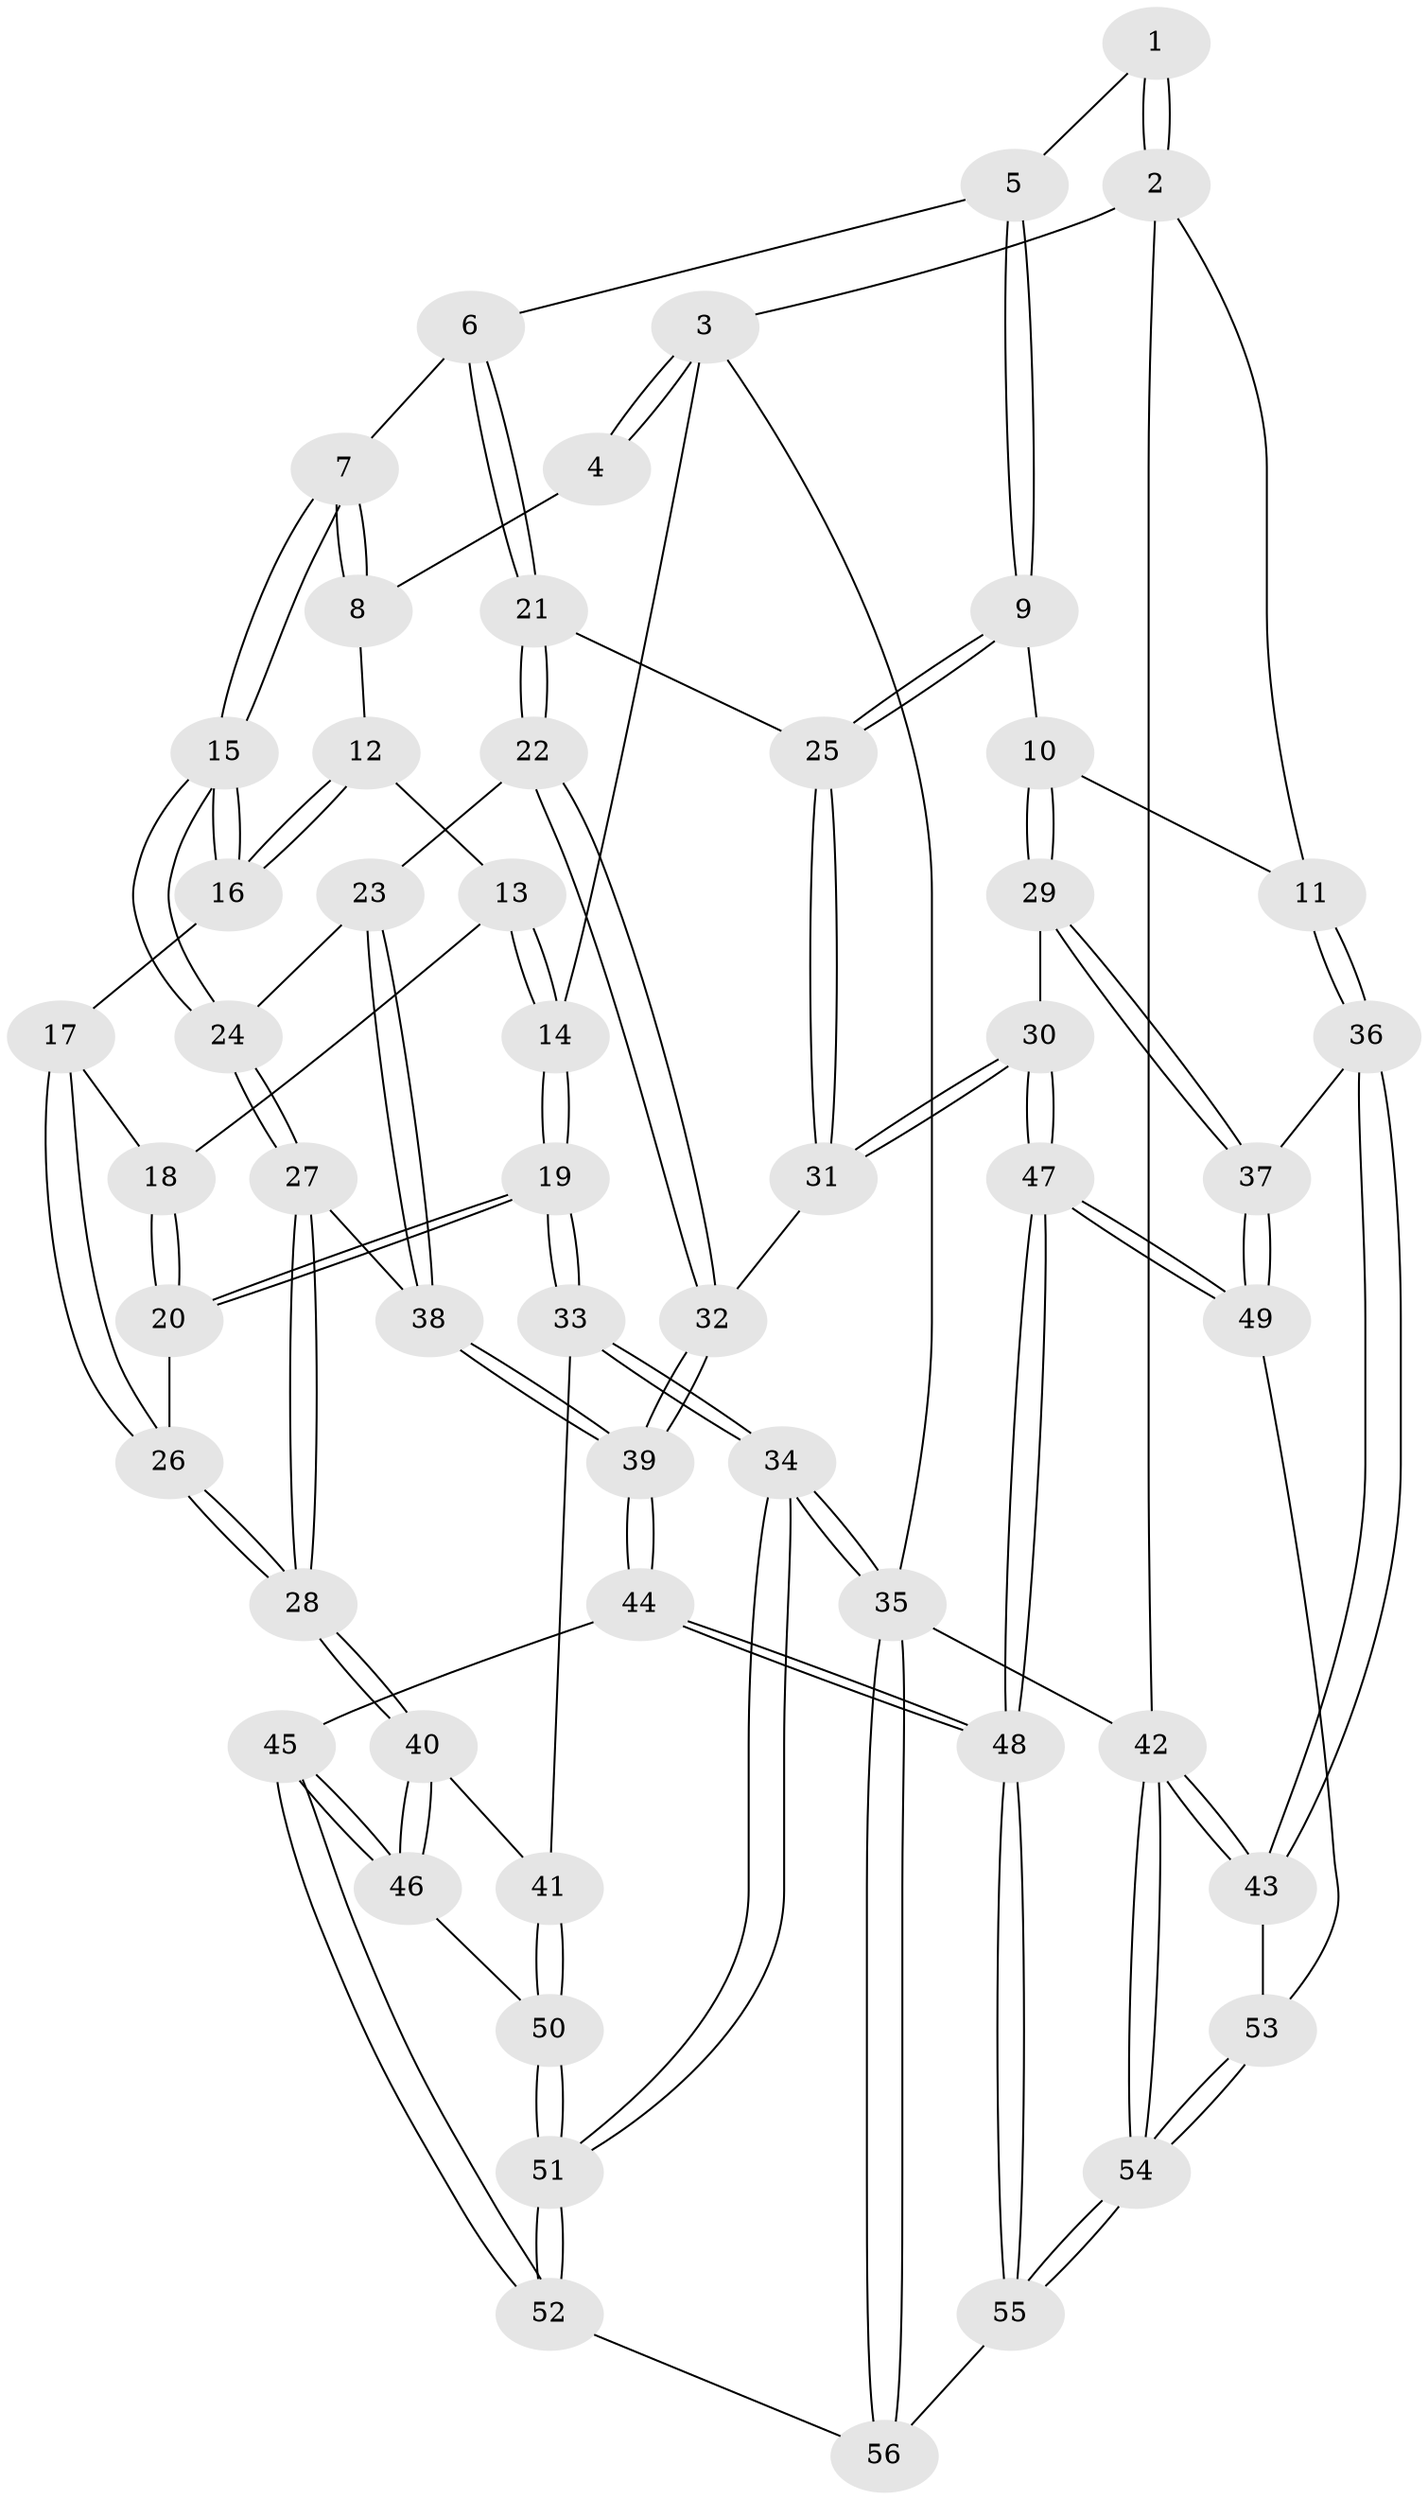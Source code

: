 // Generated by graph-tools (version 1.1) at 2025/11/02/27/25 16:11:58]
// undirected, 56 vertices, 137 edges
graph export_dot {
graph [start="1"]
  node [color=gray90,style=filled];
  1 [pos="+0.5718639305635977+0"];
  2 [pos="+1+0"];
  3 [pos="+0+0"];
  4 [pos="+0.28591085950004996+0"];
  5 [pos="+0.5894187424949149+0.08084845173773306"];
  6 [pos="+0.48614720619671553+0.20685390351671346"];
  7 [pos="+0.45281729495673734+0.20842161461450176"];
  8 [pos="+0.3128224943080644+0.13837853909017114"];
  9 [pos="+0.8765289546802639+0.23563412365057243"];
  10 [pos="+0.9095884786570624+0.23789846635864656"];
  11 [pos="+1+0.06546851753696836"];
  12 [pos="+0.2837242613844214+0.155377445282868"];
  13 [pos="+0.189370081188108+0.18373875737742656"];
  14 [pos="+0+0"];
  15 [pos="+0.3512190248913971+0.3409183226972892"];
  16 [pos="+0.28383878796893874+0.33679254081151067"];
  17 [pos="+0.28240223078561943+0.3372767064730483"];
  18 [pos="+0.17988875601349788+0.25396337124424573"];
  19 [pos="+0+0.32268457307767456"];
  20 [pos="+0.11300734124862641+0.34781903334899517"];
  21 [pos="+0.5609380892609525+0.34625299813962984"];
  22 [pos="+0.46112436945356333+0.4490863363532342"];
  23 [pos="+0.44990206005695904+0.4492893976291301"];
  24 [pos="+0.3766741017310603+0.41129554964165477"];
  25 [pos="+0.6151982562855958+0.36856789383801314"];
  26 [pos="+0.19669093427983939+0.43432326091814594"];
  27 [pos="+0.2632230440469926+0.5048832051309142"];
  28 [pos="+0.21163894937673472+0.5205278762688494"];
  29 [pos="+0.866609951145779+0.4330883958921685"];
  30 [pos="+0.6964929756266431+0.5609007331310166"];
  31 [pos="+0.6664930327427966+0.5236058858743945"];
  32 [pos="+0.4983922049736224+0.5193932860484468"];
  33 [pos="+0+0.4208138396576345"];
  34 [pos="+0+1"];
  35 [pos="+0+1"];
  36 [pos="+1+0.6164157791228679"];
  37 [pos="+0.9672045276198988+0.5974231000766487"];
  38 [pos="+0.3856391270097896+0.5298869078889402"];
  39 [pos="+0.4487892582854268+0.734526279313822"];
  40 [pos="+0.1986184411759564+0.5491356219736309"];
  41 [pos="+0+0.42344768800884336"];
  42 [pos="+1+1"];
  43 [pos="+1+0.8223920645525383"];
  44 [pos="+0.44870643351279416+0.7697733297437637"];
  45 [pos="+0.3868862410754206+0.7661117690703414"];
  46 [pos="+0.19948257208782658+0.5759588378082936"];
  47 [pos="+0.6947552835047544+0.7701114576414595"];
  48 [pos="+0.6098740194332019+0.85937101636764"];
  49 [pos="+0.7806119822762373+0.7543055043938022"];
  50 [pos="+0.11738933414389205+0.6497232327117265"];
  51 [pos="+0+1"];
  52 [pos="+0.22494203214015612+0.8632494110705137"];
  53 [pos="+0.9533547030982092+0.8190825336629804"];
  54 [pos="+0.8820966881646262+1"];
  55 [pos="+0.6365488820248851+1"];
  56 [pos="+0.4690630948890838+1"];
  1 -- 2;
  1 -- 2;
  1 -- 5;
  2 -- 3;
  2 -- 11;
  2 -- 42;
  3 -- 4;
  3 -- 4;
  3 -- 14;
  3 -- 35;
  4 -- 8;
  5 -- 6;
  5 -- 9;
  5 -- 9;
  6 -- 7;
  6 -- 21;
  6 -- 21;
  7 -- 8;
  7 -- 8;
  7 -- 15;
  7 -- 15;
  8 -- 12;
  9 -- 10;
  9 -- 25;
  9 -- 25;
  10 -- 11;
  10 -- 29;
  10 -- 29;
  11 -- 36;
  11 -- 36;
  12 -- 13;
  12 -- 16;
  12 -- 16;
  13 -- 14;
  13 -- 14;
  13 -- 18;
  14 -- 19;
  14 -- 19;
  15 -- 16;
  15 -- 16;
  15 -- 24;
  15 -- 24;
  16 -- 17;
  17 -- 18;
  17 -- 26;
  17 -- 26;
  18 -- 20;
  18 -- 20;
  19 -- 20;
  19 -- 20;
  19 -- 33;
  19 -- 33;
  20 -- 26;
  21 -- 22;
  21 -- 22;
  21 -- 25;
  22 -- 23;
  22 -- 32;
  22 -- 32;
  23 -- 24;
  23 -- 38;
  23 -- 38;
  24 -- 27;
  24 -- 27;
  25 -- 31;
  25 -- 31;
  26 -- 28;
  26 -- 28;
  27 -- 28;
  27 -- 28;
  27 -- 38;
  28 -- 40;
  28 -- 40;
  29 -- 30;
  29 -- 37;
  29 -- 37;
  30 -- 31;
  30 -- 31;
  30 -- 47;
  30 -- 47;
  31 -- 32;
  32 -- 39;
  32 -- 39;
  33 -- 34;
  33 -- 34;
  33 -- 41;
  34 -- 35;
  34 -- 35;
  34 -- 51;
  34 -- 51;
  35 -- 56;
  35 -- 56;
  35 -- 42;
  36 -- 37;
  36 -- 43;
  36 -- 43;
  37 -- 49;
  37 -- 49;
  38 -- 39;
  38 -- 39;
  39 -- 44;
  39 -- 44;
  40 -- 41;
  40 -- 46;
  40 -- 46;
  41 -- 50;
  41 -- 50;
  42 -- 43;
  42 -- 43;
  42 -- 54;
  42 -- 54;
  43 -- 53;
  44 -- 45;
  44 -- 48;
  44 -- 48;
  45 -- 46;
  45 -- 46;
  45 -- 52;
  45 -- 52;
  46 -- 50;
  47 -- 48;
  47 -- 48;
  47 -- 49;
  47 -- 49;
  48 -- 55;
  48 -- 55;
  49 -- 53;
  50 -- 51;
  50 -- 51;
  51 -- 52;
  51 -- 52;
  52 -- 56;
  53 -- 54;
  53 -- 54;
  54 -- 55;
  54 -- 55;
  55 -- 56;
}
